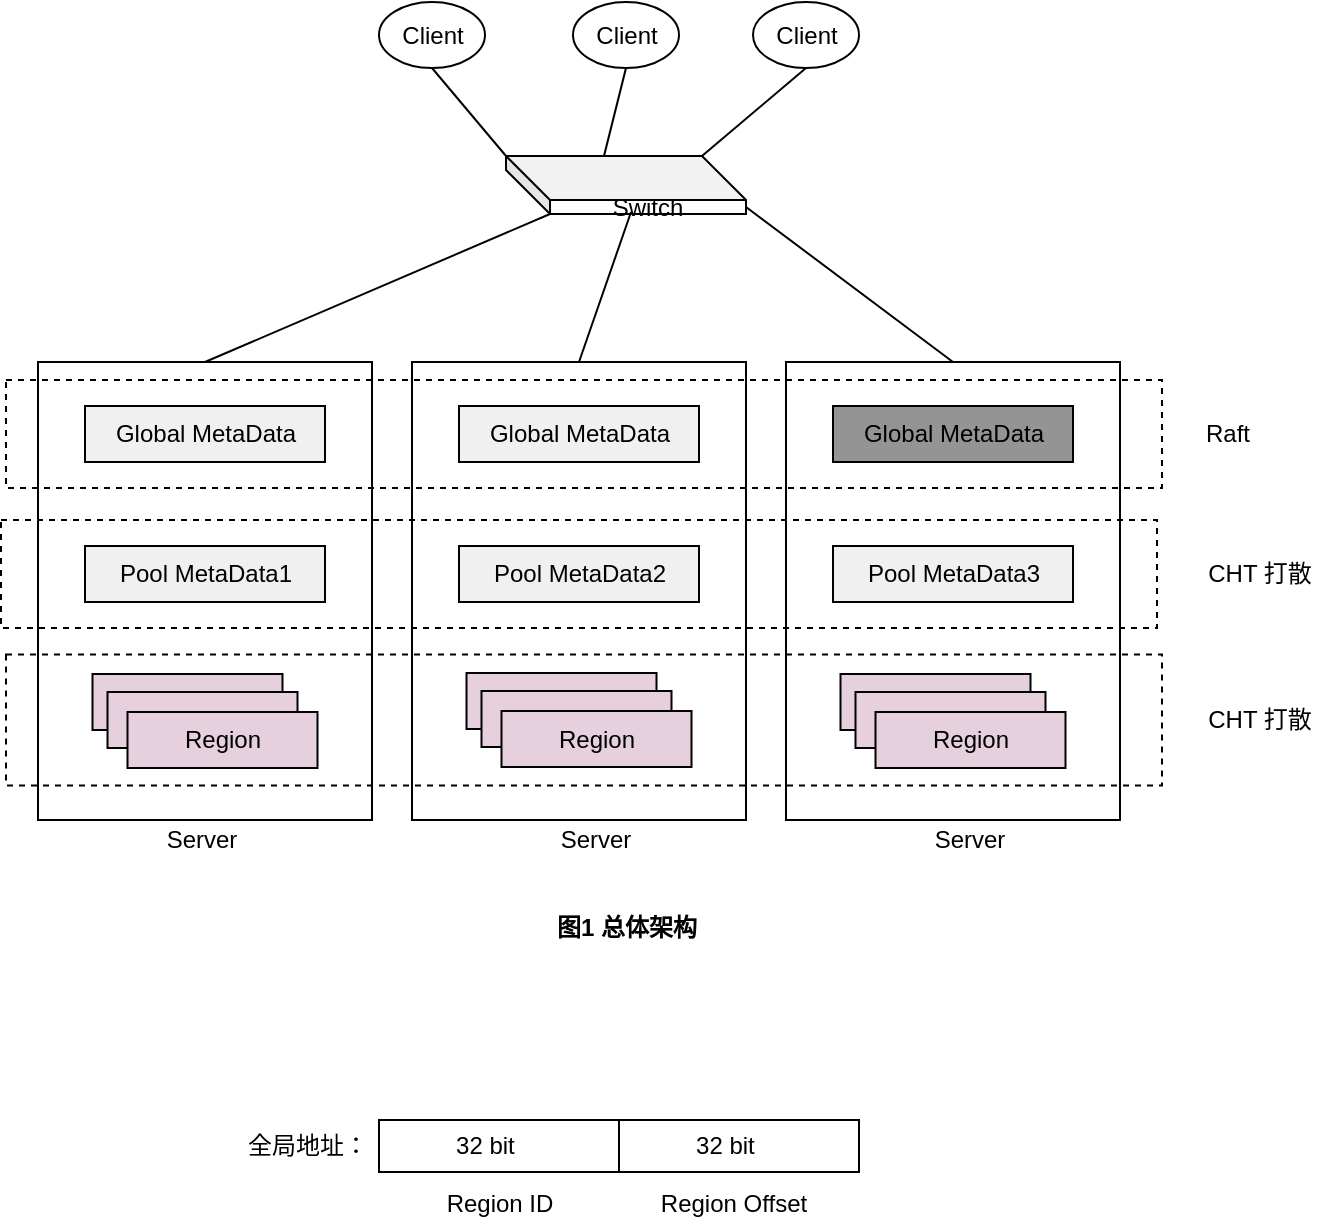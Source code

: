 <mxfile version="14.4.8" type="github">
  <diagram id="cMcRvVcGeGw1HKMYI198" name="Page-1">
    <mxGraphModel dx="1422" dy="772" grid="0" gridSize="10" guides="1" tooltips="1" connect="1" arrows="1" fold="1" page="0" pageScale="1" pageWidth="827" pageHeight="1169" math="0" shadow="0">
      <root>
        <mxCell id="0" />
        <mxCell id="1" parent="0" />
        <mxCell id="sNa2Os-df0Qrg9O8YbUV-44" value="" style="rounded=0;whiteSpace=wrap;html=1;" vertex="1" parent="1">
          <mxGeometry x="99" y="239" width="167" height="229" as="geometry" />
        </mxCell>
        <mxCell id="sNa2Os-df0Qrg9O8YbUV-48" style="rounded=0;orthogonalLoop=1;jettySize=auto;html=1;exitX=0;exitY=0;exitDx=22;exitDy=29;exitPerimeter=0;entryX=0.5;entryY=0;entryDx=0;entryDy=0;endArrow=none;endFill=0;startArrow=none;startFill=0;" edge="1" parent="1" source="sNa2Os-df0Qrg9O8YbUV-47" target="sNa2Os-df0Qrg9O8YbUV-44">
          <mxGeometry relative="1" as="geometry" />
        </mxCell>
        <mxCell id="sNa2Os-df0Qrg9O8YbUV-47" value="Switch" style="shape=cube;whiteSpace=wrap;html=1;boundedLbl=1;backgroundOutline=1;darkOpacity=0.05;darkOpacity2=0.1;size=22;" vertex="1" parent="1">
          <mxGeometry x="333" y="136" width="120" height="29" as="geometry" />
        </mxCell>
        <mxCell id="sNa2Os-df0Qrg9O8YbUV-49" style="rounded=0;orthogonalLoop=1;jettySize=auto;html=1;exitX=0.521;exitY=0.966;exitDx=0;exitDy=0;exitPerimeter=0;entryX=0.5;entryY=0;entryDx=0;entryDy=0;endArrow=none;endFill=0;startArrow=none;startFill=0;" edge="1" parent="1" source="sNa2Os-df0Qrg9O8YbUV-47" target="sNa2Os-df0Qrg9O8YbUV-59">
          <mxGeometry relative="1" as="geometry">
            <mxPoint x="627" y="335" as="sourcePoint" />
            <mxPoint x="379" y="244" as="targetPoint" />
          </mxGeometry>
        </mxCell>
        <mxCell id="sNa2Os-df0Qrg9O8YbUV-50" style="rounded=0;orthogonalLoop=1;jettySize=auto;html=1;exitX=0;exitY=0;exitDx=120;exitDy=25.5;exitPerimeter=0;entryX=0.5;entryY=0;entryDx=0;entryDy=0;endArrow=none;endFill=0;startArrow=none;startFill=0;" edge="1" parent="1" source="sNa2Os-df0Qrg9O8YbUV-47" target="sNa2Os-df0Qrg9O8YbUV-60">
          <mxGeometry relative="1" as="geometry">
            <mxPoint x="667.52" y="334.014" as="sourcePoint" />
            <mxPoint x="618.5" y="248" as="targetPoint" />
          </mxGeometry>
        </mxCell>
        <mxCell id="sNa2Os-df0Qrg9O8YbUV-51" value="Client" style="ellipse;whiteSpace=wrap;html=1;" vertex="1" parent="1">
          <mxGeometry x="269.5" y="59" width="53" height="33" as="geometry" />
        </mxCell>
        <mxCell id="sNa2Os-df0Qrg9O8YbUV-52" value="Client" style="ellipse;whiteSpace=wrap;html=1;" vertex="1" parent="1">
          <mxGeometry x="366.5" y="59" width="53" height="33" as="geometry" />
        </mxCell>
        <mxCell id="sNa2Os-df0Qrg9O8YbUV-53" value="Client" style="ellipse;whiteSpace=wrap;html=1;" vertex="1" parent="1">
          <mxGeometry x="456.5" y="59" width="53" height="33" as="geometry" />
        </mxCell>
        <mxCell id="sNa2Os-df0Qrg9O8YbUV-55" style="rounded=0;orthogonalLoop=1;jettySize=auto;html=1;entryX=0;entryY=0;entryDx=0;entryDy=0;endArrow=none;endFill=0;startArrow=none;startFill=0;exitX=0.5;exitY=1;exitDx=0;exitDy=0;entryPerimeter=0;" edge="1" parent="1" source="sNa2Os-df0Qrg9O8YbUV-51" target="sNa2Os-df0Qrg9O8YbUV-47">
          <mxGeometry relative="1" as="geometry">
            <mxPoint x="296.5" y="99" as="sourcePoint" />
            <mxPoint x="790" y="392" as="targetPoint" />
          </mxGeometry>
        </mxCell>
        <mxCell id="sNa2Os-df0Qrg9O8YbUV-56" style="rounded=0;orthogonalLoop=1;jettySize=auto;html=1;exitX=0.5;exitY=1;exitDx=0;exitDy=0;entryX=0;entryY=0;entryDx=49;entryDy=0;endArrow=none;endFill=0;startArrow=none;startFill=0;entryPerimeter=0;" edge="1" parent="1" source="sNa2Os-df0Qrg9O8YbUV-52" target="sNa2Os-df0Qrg9O8YbUV-47">
          <mxGeometry relative="1" as="geometry">
            <mxPoint x="354" y="169" as="sourcePoint" />
            <mxPoint x="540" y="392" as="targetPoint" />
          </mxGeometry>
        </mxCell>
        <mxCell id="sNa2Os-df0Qrg9O8YbUV-57" style="rounded=0;orthogonalLoop=1;jettySize=auto;html=1;exitX=0.5;exitY=1;exitDx=0;exitDy=0;entryX=0;entryY=0;entryDx=98;entryDy=0;endArrow=none;endFill=0;startArrow=none;startFill=0;entryPerimeter=0;" edge="1" parent="1" source="sNa2Os-df0Qrg9O8YbUV-53" target="sNa2Os-df0Qrg9O8YbUV-47">
          <mxGeometry relative="1" as="geometry">
            <mxPoint x="403" y="102" as="sourcePoint" />
            <mxPoint x="392" y="151" as="targetPoint" />
          </mxGeometry>
        </mxCell>
        <mxCell id="sNa2Os-df0Qrg9O8YbUV-59" value="" style="rounded=0;whiteSpace=wrap;html=1;" vertex="1" parent="1">
          <mxGeometry x="286" y="239" width="167" height="229" as="geometry" />
        </mxCell>
        <mxCell id="sNa2Os-df0Qrg9O8YbUV-60" value="" style="rounded=0;whiteSpace=wrap;html=1;" vertex="1" parent="1">
          <mxGeometry x="473" y="239" width="167" height="229" as="geometry" />
        </mxCell>
        <mxCell id="sNa2Os-df0Qrg9O8YbUV-61" value="Global MetaData" style="rounded=0;whiteSpace=wrap;html=1;align=center;labelBackgroundColor=none;glass=0;sketch=0;shadow=0;fillColor=#F0F0F0;" vertex="1" parent="1">
          <mxGeometry x="122.5" y="261" width="120" height="28" as="geometry" />
        </mxCell>
        <mxCell id="sNa2Os-df0Qrg9O8YbUV-62" value="Global MetaData" style="rounded=0;whiteSpace=wrap;html=1;align=center;labelBackgroundColor=none;glass=0;sketch=0;shadow=0;fillColor=#F0F0F0;" vertex="1" parent="1">
          <mxGeometry x="309.5" y="261" width="120" height="28" as="geometry" />
        </mxCell>
        <mxCell id="sNa2Os-df0Qrg9O8YbUV-63" value="Global MetaData" style="rounded=0;whiteSpace=wrap;html=1;align=center;labelBackgroundColor=none;glass=0;sketch=0;shadow=0;fillColor=#949494;" vertex="1" parent="1">
          <mxGeometry x="496.5" y="261" width="120" height="28" as="geometry" />
        </mxCell>
        <mxCell id="sNa2Os-df0Qrg9O8YbUV-65" value="" style="rounded=0;whiteSpace=wrap;html=1;shadow=0;glass=0;labelBackgroundColor=none;sketch=0;gradientColor=none;align=left;dashed=1;fillColor=none;" vertex="1" parent="1">
          <mxGeometry x="83" y="248" width="578" height="54" as="geometry" />
        </mxCell>
        <mxCell id="sNa2Os-df0Qrg9O8YbUV-66" value="Raft" style="text;html=1;strokeColor=none;fillColor=none;align=center;verticalAlign=middle;whiteSpace=wrap;rounded=0;shadow=0;glass=0;dashed=1;labelBackgroundColor=none;sketch=0;" vertex="1" parent="1">
          <mxGeometry x="674" y="265" width="40" height="20" as="geometry" />
        </mxCell>
        <mxCell id="sNa2Os-df0Qrg9O8YbUV-67" value="Pool MetaData1" style="rounded=0;whiteSpace=wrap;html=1;align=center;labelBackgroundColor=none;glass=0;sketch=0;shadow=0;fillColor=#F0F0F0;" vertex="1" parent="1">
          <mxGeometry x="122.5" y="331" width="120" height="28" as="geometry" />
        </mxCell>
        <mxCell id="sNa2Os-df0Qrg9O8YbUV-68" value="Pool MetaData2" style="rounded=0;whiteSpace=wrap;html=1;align=center;labelBackgroundColor=none;glass=0;sketch=0;shadow=0;fillColor=#F0F0F0;" vertex="1" parent="1">
          <mxGeometry x="309.5" y="331" width="120" height="28" as="geometry" />
        </mxCell>
        <mxCell id="sNa2Os-df0Qrg9O8YbUV-69" value="Pool MetaData3" style="rounded=0;whiteSpace=wrap;html=1;align=center;labelBackgroundColor=none;glass=0;sketch=0;shadow=0;fillColor=#F0F0F0;" vertex="1" parent="1">
          <mxGeometry x="496.5" y="331" width="120" height="28" as="geometry" />
        </mxCell>
        <mxCell id="sNa2Os-df0Qrg9O8YbUV-70" value="" style="rounded=0;whiteSpace=wrap;html=1;shadow=0;glass=0;labelBackgroundColor=none;sketch=0;gradientColor=none;align=left;dashed=1;fillColor=none;" vertex="1" parent="1">
          <mxGeometry x="80.5" y="318" width="578" height="54" as="geometry" />
        </mxCell>
        <mxCell id="sNa2Os-df0Qrg9O8YbUV-71" value="CHT 打散" style="text;html=1;strokeColor=none;fillColor=none;align=center;verticalAlign=middle;whiteSpace=wrap;rounded=0;shadow=0;glass=0;dashed=1;labelBackgroundColor=none;sketch=0;" vertex="1" parent="1">
          <mxGeometry x="678" y="335" width="64" height="20" as="geometry" />
        </mxCell>
        <mxCell id="sNa2Os-df0Qrg9O8YbUV-72" value="&lt;font color=&quot;#000000&quot;&gt;Region&lt;/font&gt;" style="rounded=0;whiteSpace=wrap;html=1;shadow=0;glass=0;labelBackgroundColor=none;sketch=0;gradientColor=none;align=center;fontColor=#FFFFFF;fillColor=#E6D0DE;" vertex="1" parent="1">
          <mxGeometry x="126.25" y="395" width="95" height="28" as="geometry" />
        </mxCell>
        <mxCell id="sNa2Os-df0Qrg9O8YbUV-73" value="&lt;font color=&quot;#000000&quot;&gt;Region&lt;/font&gt;" style="rounded=0;whiteSpace=wrap;html=1;shadow=0;glass=0;labelBackgroundColor=none;sketch=0;gradientColor=none;align=center;fontColor=#FFFFFF;fillColor=#E6D0DE;" vertex="1" parent="1">
          <mxGeometry x="133.75" y="404" width="95" height="28" as="geometry" />
        </mxCell>
        <mxCell id="sNa2Os-df0Qrg9O8YbUV-74" value="&lt;font color=&quot;#000000&quot;&gt;Region&lt;/font&gt;" style="rounded=0;whiteSpace=wrap;html=1;shadow=0;glass=0;labelBackgroundColor=none;sketch=0;gradientColor=none;align=center;fontColor=#FFFFFF;fillColor=#E6D0DE;" vertex="1" parent="1">
          <mxGeometry x="143.75" y="414" width="95" height="28" as="geometry" />
        </mxCell>
        <mxCell id="sNa2Os-df0Qrg9O8YbUV-75" value="&lt;font color=&quot;#000000&quot;&gt;Region&lt;/font&gt;" style="rounded=0;whiteSpace=wrap;html=1;shadow=0;glass=0;labelBackgroundColor=none;sketch=0;gradientColor=none;align=center;fontColor=#FFFFFF;fillColor=#E6D0DE;" vertex="1" parent="1">
          <mxGeometry x="313.25" y="394.5" width="95" height="28" as="geometry" />
        </mxCell>
        <mxCell id="sNa2Os-df0Qrg9O8YbUV-76" value="&lt;font color=&quot;#000000&quot;&gt;Region&lt;/font&gt;" style="rounded=0;whiteSpace=wrap;html=1;shadow=0;glass=0;labelBackgroundColor=none;sketch=0;gradientColor=none;align=center;fontColor=#FFFFFF;fillColor=#E6D0DE;" vertex="1" parent="1">
          <mxGeometry x="320.75" y="403.5" width="95" height="28" as="geometry" />
        </mxCell>
        <mxCell id="sNa2Os-df0Qrg9O8YbUV-77" value="&lt;font color=&quot;#000000&quot;&gt;Region&lt;/font&gt;" style="rounded=0;whiteSpace=wrap;html=1;shadow=0;glass=0;labelBackgroundColor=none;sketch=0;gradientColor=none;align=center;fontColor=#FFFFFF;fillColor=#E6D0DE;" vertex="1" parent="1">
          <mxGeometry x="330.75" y="413.5" width="95" height="28" as="geometry" />
        </mxCell>
        <mxCell id="sNa2Os-df0Qrg9O8YbUV-78" value="&lt;font color=&quot;#000000&quot;&gt;Region&lt;/font&gt;" style="rounded=0;whiteSpace=wrap;html=1;shadow=0;glass=0;labelBackgroundColor=none;sketch=0;gradientColor=none;align=center;fontColor=#FFFFFF;fillColor=#E6D0DE;" vertex="1" parent="1">
          <mxGeometry x="500.25" y="395" width="95" height="28" as="geometry" />
        </mxCell>
        <mxCell id="sNa2Os-df0Qrg9O8YbUV-79" value="&lt;font color=&quot;#000000&quot;&gt;Region&lt;/font&gt;" style="rounded=0;whiteSpace=wrap;html=1;shadow=0;glass=0;labelBackgroundColor=none;sketch=0;gradientColor=none;align=center;fontColor=#FFFFFF;fillColor=#E6D0DE;" vertex="1" parent="1">
          <mxGeometry x="507.75" y="404" width="95" height="28" as="geometry" />
        </mxCell>
        <mxCell id="sNa2Os-df0Qrg9O8YbUV-80" value="&lt;font color=&quot;#000000&quot;&gt;Region&lt;/font&gt;" style="rounded=0;whiteSpace=wrap;html=1;shadow=0;glass=0;labelBackgroundColor=none;sketch=0;gradientColor=none;align=center;fontColor=#FFFFFF;fillColor=#E6D0DE;" vertex="1" parent="1">
          <mxGeometry x="517.75" y="414" width="95" height="28" as="geometry" />
        </mxCell>
        <mxCell id="sNa2Os-df0Qrg9O8YbUV-81" value="" style="rounded=0;whiteSpace=wrap;html=1;shadow=0;glass=0;labelBackgroundColor=none;sketch=0;gradientColor=none;align=left;dashed=1;fillColor=none;" vertex="1" parent="1">
          <mxGeometry x="83" y="385.25" width="578" height="65.5" as="geometry" />
        </mxCell>
        <mxCell id="sNa2Os-df0Qrg9O8YbUV-82" value="CHT 打散" style="text;html=1;strokeColor=none;fillColor=none;align=center;verticalAlign=middle;whiteSpace=wrap;rounded=0;shadow=0;glass=0;dashed=1;labelBackgroundColor=none;sketch=0;" vertex="1" parent="1">
          <mxGeometry x="678" y="408" width="64" height="20" as="geometry" />
        </mxCell>
        <mxCell id="sNa2Os-df0Qrg9O8YbUV-83" value="Server" style="text;html=1;strokeColor=none;fillColor=none;align=center;verticalAlign=middle;whiteSpace=wrap;rounded=0;shadow=0;glass=0;dashed=1;labelBackgroundColor=none;sketch=0;" vertex="1" parent="1">
          <mxGeometry x="161.25" y="468" width="40" height="20" as="geometry" />
        </mxCell>
        <mxCell id="sNa2Os-df0Qrg9O8YbUV-84" value="Server" style="text;html=1;strokeColor=none;fillColor=none;align=center;verticalAlign=middle;whiteSpace=wrap;rounded=0;shadow=0;glass=0;dashed=1;labelBackgroundColor=none;sketch=0;" vertex="1" parent="1">
          <mxGeometry x="358.25" y="468" width="40" height="20" as="geometry" />
        </mxCell>
        <mxCell id="sNa2Os-df0Qrg9O8YbUV-85" value="Server" style="text;html=1;strokeColor=none;fillColor=none;align=center;verticalAlign=middle;whiteSpace=wrap;rounded=0;shadow=0;glass=0;dashed=1;labelBackgroundColor=none;sketch=0;" vertex="1" parent="1">
          <mxGeometry x="545.25" y="468" width="40" height="20" as="geometry" />
        </mxCell>
        <mxCell id="sNa2Os-df0Qrg9O8YbUV-86" value="&lt;b&gt;图1 总体架构&lt;/b&gt;" style="text;html=1;strokeColor=none;fillColor=none;align=center;verticalAlign=middle;whiteSpace=wrap;rounded=0;shadow=0;glass=0;dashed=1;labelBackgroundColor=none;sketch=0;" vertex="1" parent="1">
          <mxGeometry x="352.63" y="512" width="80.75" height="20" as="geometry" />
        </mxCell>
        <mxCell id="sNa2Os-df0Qrg9O8YbUV-88" value="全局地址：" style="text;html=1;strokeColor=none;fillColor=none;align=center;verticalAlign=middle;whiteSpace=wrap;rounded=0;shadow=0;glass=0;dashed=1;labelBackgroundColor=none;sketch=0;" vertex="1" parent="1">
          <mxGeometry x="201.25" y="621" width="65.75" height="20" as="geometry" />
        </mxCell>
        <mxCell id="sNa2Os-df0Qrg9O8YbUV-89" value="是非常&lt;font color=&quot;#000000&quot;&gt;32 bit&lt;/font&gt;" style="rounded=0;whiteSpace=wrap;html=1;shadow=0;glass=0;labelBackgroundColor=none;sketch=0;gradientColor=none;fontColor=#FFFFFF;align=left;fillColor=#FFFFFF;" vertex="1" parent="1">
          <mxGeometry x="269.5" y="618" width="120" height="26" as="geometry" />
        </mxCell>
        <mxCell id="sNa2Os-df0Qrg9O8YbUV-90" value="是非常&lt;font color=&quot;#000000&quot;&gt;32 bit&lt;/font&gt;" style="rounded=0;whiteSpace=wrap;html=1;shadow=0;glass=0;labelBackgroundColor=none;sketch=0;gradientColor=none;fontColor=#FFFFFF;align=left;fillColor=#FFFFFF;" vertex="1" parent="1">
          <mxGeometry x="389.5" y="618" width="120" height="26" as="geometry" />
        </mxCell>
        <mxCell id="sNa2Os-df0Qrg9O8YbUV-91" value="Region ID" style="text;html=1;strokeColor=none;fillColor=none;align=center;verticalAlign=middle;whiteSpace=wrap;rounded=0;shadow=0;glass=0;dashed=1;labelBackgroundColor=none;sketch=0;" vertex="1" parent="1">
          <mxGeometry x="296.63" y="650" width="65.75" height="20" as="geometry" />
        </mxCell>
        <mxCell id="sNa2Os-df0Qrg9O8YbUV-92" value="Region Offset" style="text;html=1;strokeColor=none;fillColor=none;align=center;verticalAlign=middle;whiteSpace=wrap;rounded=0;shadow=0;glass=0;dashed=1;labelBackgroundColor=none;sketch=0;" vertex="1" parent="1">
          <mxGeometry x="408.25" y="650" width="78.38" height="20" as="geometry" />
        </mxCell>
      </root>
    </mxGraphModel>
  </diagram>
</mxfile>
